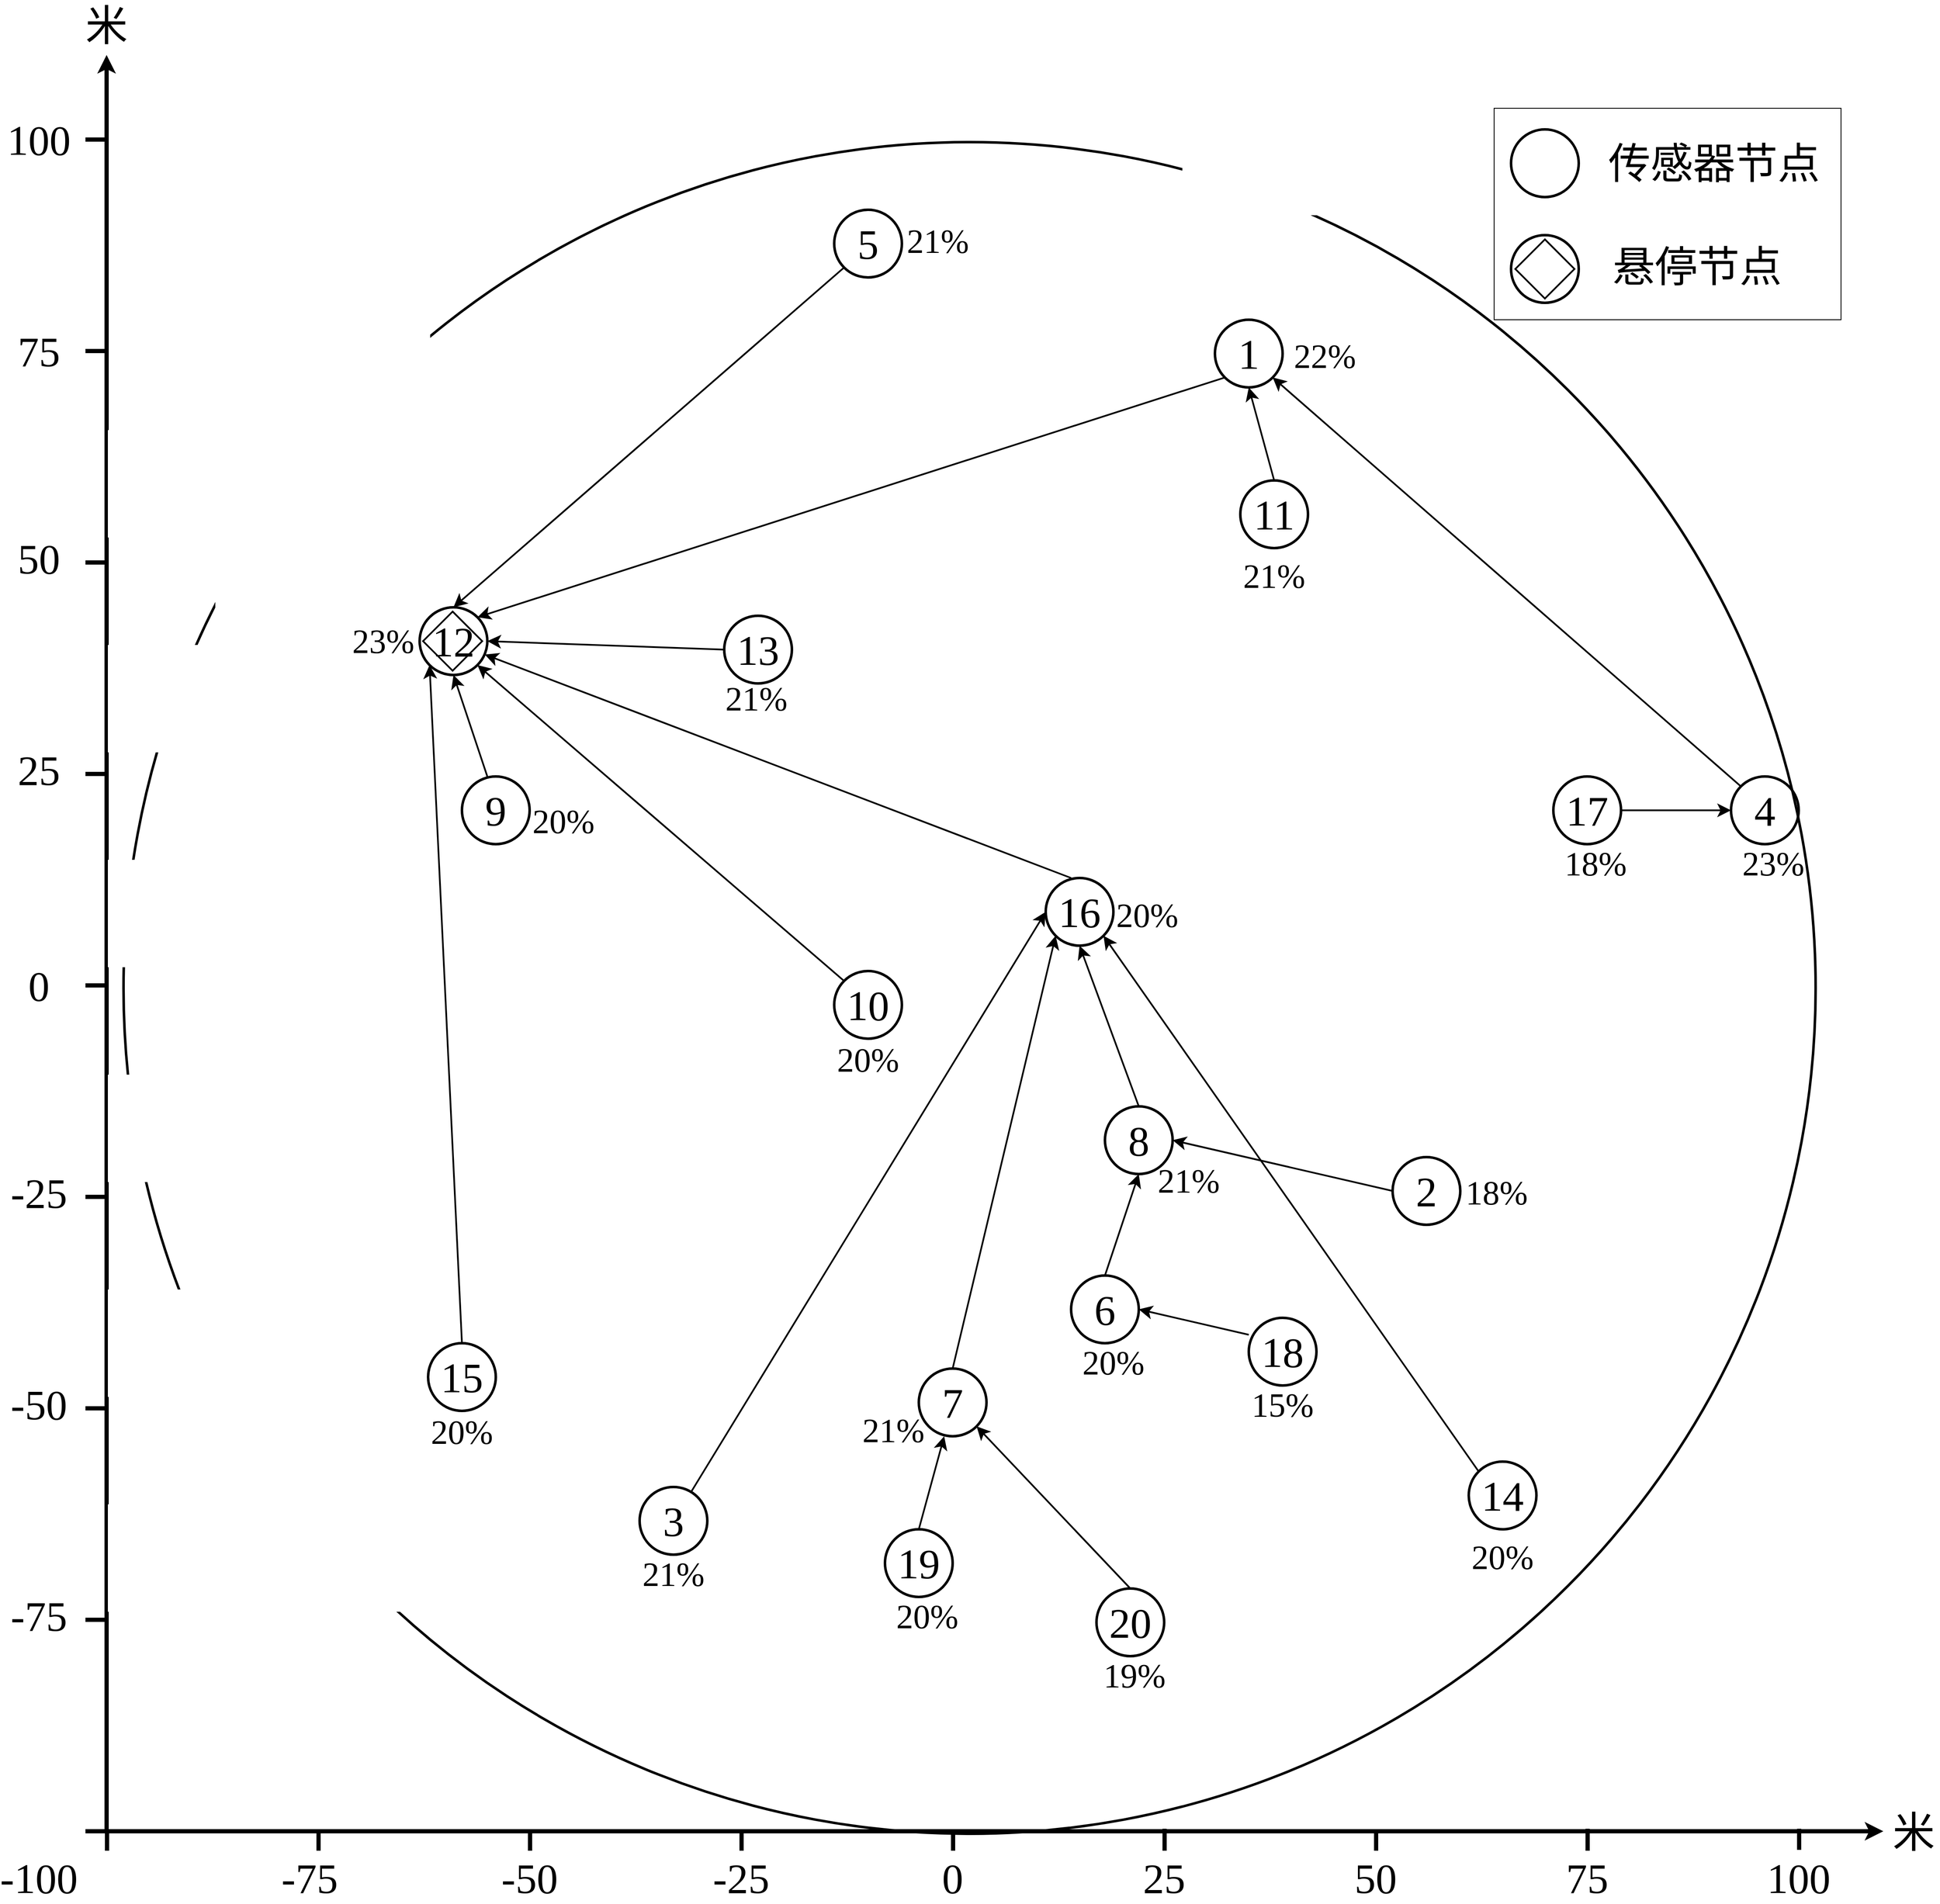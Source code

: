 <mxfile>
    <diagram id="aPLf3pl5vbSTdOxEfKkZ" name="Page-1">
        <mxGraphModel dx="4971" dy="3106" grid="1" gridSize="10" guides="1" tooltips="1" connect="1" arrows="1" fold="1" page="1" pageScale="1" pageWidth="827" pageHeight="1169" math="0" shadow="0">
            <root>
                <mxCell id="0"/>
                <mxCell id="1" parent="0"/>
                <mxCell id="2" value="" style="ellipse;whiteSpace=wrap;html=1;aspect=fixed;fontFamily=Times New Roman;fontSize=50;strokeWidth=3;fillColor=none;" vertex="1" parent="1">
                    <mxGeometry x="-1000" y="-1000" width="2000" height="2000" as="geometry"/>
                </mxCell>
                <mxCell id="3" style="edgeStyle=none;html=1;exitX=0;exitY=0;exitDx=0;exitDy=0;entryX=1;entryY=1;entryDx=0;entryDy=0;endSize=10;strokeWidth=2;" edge="1" parent="1" source="4" target="22">
                    <mxGeometry relative="1" as="geometry"/>
                </mxCell>
                <mxCell id="4" value="&lt;font face=&quot;Times New Roman&quot; style=&quot;font-size: 50px&quot;&gt;1&lt;/font&gt;" style="ellipse;whiteSpace=wrap;html=1;aspect=fixed;flipV=0;direction=north;rotation=0;strokeWidth=3;fillColor=none;" vertex="1" parent="1">
                    <mxGeometry x="290" y="-790" width="80" height="80" as="geometry"/>
                </mxCell>
                <mxCell id="5" style="edgeStyle=none;html=1;exitX=0.5;exitY=0;exitDx=0;exitDy=0;endSize=10;strokeWidth=2;entryX=0.5;entryY=1;entryDx=0;entryDy=0;" edge="1" parent="1" source="6" target="15">
                    <mxGeometry relative="1" as="geometry"/>
                </mxCell>
                <mxCell id="6" value="&lt;font face=&quot;Times New Roman&quot; style=&quot;font-size: 50px&quot;&gt;2&lt;/font&gt;" style="ellipse;whiteSpace=wrap;html=1;aspect=fixed;flipV=0;direction=north;rotation=0;strokeWidth=3;fillColor=none;" vertex="1" parent="1">
                    <mxGeometry x="500" y="200" width="80" height="80" as="geometry"/>
                </mxCell>
                <mxCell id="7" style="edgeStyle=none;html=1;entryX=0.5;entryY=0;entryDx=0;entryDy=0;endSize=10;strokeWidth=2;" edge="1" parent="1" source="8" target="30">
                    <mxGeometry relative="1" as="geometry"/>
                </mxCell>
                <mxCell id="8" value="&lt;font face=&quot;Times New Roman&quot; style=&quot;font-size: 50px&quot;&gt;3&lt;/font&gt;" style="ellipse;whiteSpace=wrap;html=1;aspect=fixed;flipV=0;direction=north;rotation=0;strokeWidth=3;fillColor=none;" vertex="1" parent="1">
                    <mxGeometry x="-390" y="590" width="80" height="80" as="geometry"/>
                </mxCell>
                <mxCell id="9" style="edgeStyle=none;html=1;exitX=1;exitY=0;exitDx=0;exitDy=0;entryX=0;entryY=1;entryDx=0;entryDy=0;endSize=10;strokeWidth=2;" edge="1" parent="1" source="10" target="4">
                    <mxGeometry relative="1" as="geometry"/>
                </mxCell>
                <mxCell id="10" value="4" style="ellipse;whiteSpace=wrap;html=1;aspect=fixed;flipV=0;direction=north;rotation=0;fontFamily=Times New Roman;fontSize=50;strokeWidth=3;fillColor=none;" vertex="1" parent="1">
                    <mxGeometry x="900" y="-250" width="80" height="80" as="geometry"/>
                </mxCell>
                <mxCell id="118" style="edgeStyle=none;html=1;exitX=0;exitY=0;exitDx=0;exitDy=0;entryX=1;entryY=0.5;entryDx=0;entryDy=0;strokeWidth=2;endSize=10;" edge="1" parent="1" source="11" target="22">
                    <mxGeometry relative="1" as="geometry"/>
                </mxCell>
                <mxCell id="11" value="&lt;font face=&quot;Times New Roman&quot; style=&quot;font-size: 50px&quot;&gt;5&lt;/font&gt;" style="ellipse;whiteSpace=wrap;html=1;aspect=fixed;flipV=0;direction=north;rotation=0;strokeWidth=3;fillColor=none;" vertex="1" parent="1">
                    <mxGeometry x="-160" y="-920" width="80" height="80" as="geometry"/>
                </mxCell>
                <mxCell id="12" value="&lt;font face=&quot;Times New Roman&quot; style=&quot;font-size: 50px&quot;&gt;6&lt;/font&gt;" style="ellipse;whiteSpace=wrap;html=1;aspect=fixed;flipV=0;direction=north;rotation=0;strokeWidth=3;fillColor=none;" vertex="1" parent="1">
                    <mxGeometry x="120" y="340" width="80" height="80" as="geometry"/>
                </mxCell>
                <mxCell id="13" value="&lt;font face=&quot;Times New Roman&quot; style=&quot;font-size: 50px&quot;&gt;7&lt;/font&gt;" style="ellipse;whiteSpace=wrap;html=1;aspect=fixed;flipV=0;direction=north;rotation=0;strokeWidth=3;fillColor=none;" vertex="1" parent="1">
                    <mxGeometry x="-60" y="450" width="80" height="80" as="geometry"/>
                </mxCell>
                <mxCell id="14" style="edgeStyle=none;html=1;exitX=1;exitY=0.5;exitDx=0;exitDy=0;entryX=0;entryY=0.5;entryDx=0;entryDy=0;strokeWidth=2;endSize=10;" edge="1" parent="1" source="15" target="30">
                    <mxGeometry relative="1" as="geometry"/>
                </mxCell>
                <mxCell id="15" value="&lt;font face=&quot;Times New Roman&quot; style=&quot;font-size: 50px&quot;&gt;8&lt;/font&gt;" style="ellipse;whiteSpace=wrap;html=1;aspect=fixed;flipV=0;direction=north;rotation=0;strokeWidth=3;fillColor=none;" vertex="1" parent="1">
                    <mxGeometry x="160" y="140" width="80" height="80" as="geometry"/>
                </mxCell>
                <mxCell id="16" style="edgeStyle=none;html=1;endSize=10;strokeWidth=2;entryX=0;entryY=0.5;entryDx=0;entryDy=0;" edge="1" parent="1" target="22">
                    <mxGeometry relative="1" as="geometry">
                        <mxPoint x="-570" y="-250" as="sourcePoint"/>
                    </mxGeometry>
                </mxCell>
                <mxCell id="17" value="&lt;font face=&quot;Times New Roman&quot; style=&quot;font-size: 50px&quot;&gt;9&lt;/font&gt;" style="ellipse;whiteSpace=wrap;html=1;aspect=fixed;flipV=0;direction=north;rotation=0;strokeWidth=3;fillColor=none;" vertex="1" parent="1">
                    <mxGeometry x="-600" y="-250" width="80" height="80" as="geometry"/>
                </mxCell>
                <mxCell id="18" value="&lt;font face=&quot;Times New Roman&quot; style=&quot;font-size: 50px&quot;&gt;10&lt;/font&gt;" style="ellipse;whiteSpace=wrap;html=1;aspect=fixed;flipV=0;direction=north;rotation=0;strokeWidth=3;fillColor=none;" vertex="1" parent="1">
                    <mxGeometry x="-160" y="-20" width="80" height="80" as="geometry"/>
                </mxCell>
                <mxCell id="19" style="edgeStyle=none;html=1;exitX=1;exitY=0.5;exitDx=0;exitDy=0;entryX=0;entryY=0.5;entryDx=0;entryDy=0;endSize=10;strokeWidth=2;" edge="1" parent="1" source="20" target="4">
                    <mxGeometry relative="1" as="geometry"/>
                </mxCell>
                <mxCell id="20" value="&lt;font style=&quot;font-size: 50px&quot; face=&quot;Times New Roman&quot;&gt;11&lt;/font&gt;" style="ellipse;whiteSpace=wrap;html=1;aspect=fixed;flipV=0;direction=north;rotation=0;strokeWidth=3;fillColor=none;" vertex="1" parent="1">
                    <mxGeometry x="320" y="-600" width="80" height="80" as="geometry"/>
                </mxCell>
                <mxCell id="22" value="&lt;font face=&quot;Times New Roman&quot; style=&quot;font-size: 50px&quot;&gt;12&lt;/font&gt;" style="ellipse;whiteSpace=wrap;html=1;aspect=fixed;flipV=0;direction=north;rotation=0;strokeWidth=3;fillColor=none;" vertex="1" parent="1">
                    <mxGeometry x="-650" y="-450" width="80" height="80" as="geometry"/>
                </mxCell>
                <mxCell id="23" style="edgeStyle=none;html=1;exitX=0.5;exitY=0;exitDx=0;exitDy=0;endSize=10;strokeWidth=2;" edge="1" parent="1" source="24">
                    <mxGeometry relative="1" as="geometry">
                        <mxPoint x="-570" y="-410" as="targetPoint"/>
                    </mxGeometry>
                </mxCell>
                <mxCell id="24" value="&lt;font face=&quot;Times New Roman&quot; style=&quot;font-size: 50px&quot;&gt;13&lt;/font&gt;" style="ellipse;whiteSpace=wrap;html=1;aspect=fixed;flipV=0;direction=north;rotation=0;strokeWidth=3;fillColor=none;" vertex="1" parent="1">
                    <mxGeometry x="-290" y="-440" width="80" height="80" as="geometry"/>
                </mxCell>
                <mxCell id="25" style="edgeStyle=none;html=1;exitX=1;exitY=0;exitDx=0;exitDy=0;endSize=10;strokeWidth=2;entryX=0;entryY=1;entryDx=0;entryDy=0;" edge="1" parent="1" source="26" target="30">
                    <mxGeometry relative="1" as="geometry"/>
                </mxCell>
                <mxCell id="26" value="&lt;font face=&quot;Times New Roman&quot; style=&quot;font-size: 50px&quot;&gt;14&lt;/font&gt;" style="ellipse;whiteSpace=wrap;html=1;aspect=fixed;flipV=0;direction=north;rotation=0;strokeWidth=3;fillColor=none;" vertex="1" parent="1">
                    <mxGeometry x="590" y="560" width="80" height="80" as="geometry"/>
                </mxCell>
                <mxCell id="27" style="edgeStyle=none;html=1;exitX=1;exitY=0.5;exitDx=0;exitDy=0;endSize=10;strokeWidth=2;entryX=0;entryY=0;entryDx=0;entryDy=0;" edge="1" parent="1" source="28" target="22">
                    <mxGeometry relative="1" as="geometry">
                        <mxPoint x="-390" y="610" as="targetPoint"/>
                    </mxGeometry>
                </mxCell>
                <mxCell id="28" value="&lt;font face=&quot;Times New Roman&quot; style=&quot;font-size: 50px&quot;&gt;15&lt;/font&gt;" style="ellipse;whiteSpace=wrap;html=1;aspect=fixed;flipV=0;direction=north;rotation=0;strokeWidth=3;fillColor=none;" vertex="1" parent="1">
                    <mxGeometry x="-640" y="420" width="80" height="80" as="geometry"/>
                </mxCell>
                <mxCell id="29" style="edgeStyle=none;html=1;strokeWidth=2;endSize=10;entryX=0.302;entryY=0.963;entryDx=0;entryDy=0;entryPerimeter=0;" edge="1" parent="1" target="22">
                    <mxGeometry relative="1" as="geometry">
                        <mxPoint x="120" y="-130" as="sourcePoint"/>
                        <mxPoint x="-570" y="-390" as="targetPoint"/>
                    </mxGeometry>
                </mxCell>
                <mxCell id="30" value="&lt;font face=&quot;Times New Roman&quot; style=&quot;font-size: 50px&quot;&gt;16&lt;/font&gt;" style="ellipse;whiteSpace=wrap;html=1;aspect=fixed;flipV=0;direction=north;rotation=0;strokeWidth=3;fillColor=none;" vertex="1" parent="1">
                    <mxGeometry x="90" y="-130" width="80" height="80" as="geometry"/>
                </mxCell>
                <mxCell id="31" style="edgeStyle=none;html=1;exitX=0.5;exitY=1;exitDx=0;exitDy=0;endSize=10;strokeWidth=2;entryX=0.5;entryY=0;entryDx=0;entryDy=0;" edge="1" parent="1" source="32" target="10">
                    <mxGeometry relative="1" as="geometry">
                        <mxPoint x="390.0" y="-530" as="targetPoint"/>
                    </mxGeometry>
                </mxCell>
                <mxCell id="32" value="&lt;font face=&quot;Times New Roman&quot; style=&quot;font-size: 50px&quot;&gt;17&lt;/font&gt;" style="ellipse;whiteSpace=wrap;html=1;aspect=fixed;flipV=0;direction=north;rotation=0;strokeWidth=3;fillColor=none;" vertex="1" parent="1">
                    <mxGeometry x="690" y="-250" width="80" height="80" as="geometry"/>
                </mxCell>
                <mxCell id="33" value="&lt;font face=&quot;Times New Roman&quot; style=&quot;font-size: 50px&quot;&gt;18&lt;/font&gt;" style="ellipse;whiteSpace=wrap;html=1;aspect=fixed;flipV=0;direction=north;rotation=0;strokeWidth=3;fillColor=none;" vertex="1" parent="1">
                    <mxGeometry x="330" y="390" width="80" height="80" as="geometry"/>
                </mxCell>
                <mxCell id="34" value="&lt;font face=&quot;Times New Roman&quot;&gt;&lt;span style=&quot;font-size: 50px&quot;&gt;19&lt;br&gt;&lt;/span&gt;&lt;/font&gt;" style="ellipse;whiteSpace=wrap;html=1;aspect=fixed;flipV=0;direction=north;rotation=0;strokeWidth=3;fillColor=none;" vertex="1" parent="1">
                    <mxGeometry x="-100" y="640" width="80" height="80" as="geometry"/>
                </mxCell>
                <mxCell id="35" value="&lt;font face=&quot;Times New Roman&quot; style=&quot;font-size: 50px&quot;&gt;20&lt;/font&gt;" style="ellipse;whiteSpace=wrap;html=1;aspect=fixed;flipV=0;direction=north;rotation=0;strokeWidth=3;fillColor=none;" vertex="1" parent="1">
                    <mxGeometry x="150" y="710" width="80" height="80" as="geometry"/>
                </mxCell>
                <mxCell id="36" value="" style="rounded=0;whiteSpace=wrap;html=1;fontFamily=Times New Roman;fontSize=50;fillColor=none;" vertex="1" parent="1">
                    <mxGeometry x="620" y="-1040" width="410" height="250" as="geometry"/>
                </mxCell>
                <mxCell id="37" value="" style="ellipse;whiteSpace=wrap;html=1;aspect=fixed;flipV=0;direction=north;rotation=0;strokeWidth=3;fillColor=none;" vertex="1" parent="1">
                    <mxGeometry x="640" y="-1015" width="80" height="80" as="geometry"/>
                </mxCell>
                <mxCell id="38" value="&lt;font face=&quot;宋体&quot;&gt;传感器节点&lt;/font&gt;" style="text;html=1;strokeColor=none;fillColor=none;align=center;verticalAlign=middle;whiteSpace=wrap;rounded=0;fontFamily=Times New Roman;fontSize=50;" vertex="1" parent="1">
                    <mxGeometry x="730" y="-990" width="300" height="30" as="geometry"/>
                </mxCell>
                <mxCell id="39" value="" style="group;strokeWidth=5;" vertex="1" connectable="0" parent="1">
                    <mxGeometry x="-1130" y="-1153" width="2276" height="2220" as="geometry"/>
                </mxCell>
                <mxCell id="40" value="" style="group" vertex="1" connectable="0" parent="39">
                    <mxGeometry y="2136" width="2276" height="84" as="geometry"/>
                </mxCell>
                <mxCell id="41" value="" style="endArrow=classic;html=1;fontFamily=宋体;fontSize=50;strokeWidth=5;" edge="1" parent="40">
                    <mxGeometry width="50" height="50" relative="1" as="geometry">
                        <mxPoint x="110" y="14" as="sourcePoint"/>
                        <mxPoint x="2210" y="14" as="targetPoint"/>
                    </mxGeometry>
                </mxCell>
                <mxCell id="42" value="&lt;font face=&quot;Times New Roman&quot;&gt;-100&lt;/font&gt;" style="text;html=1;strokeColor=none;fillColor=none;align=center;verticalAlign=middle;whiteSpace=wrap;rounded=0;fontFamily=宋体;fontSize=50;" vertex="1" parent="40">
                    <mxGeometry y="54" width="60" height="30" as="geometry"/>
                </mxCell>
                <mxCell id="43" value="" style="group;rotation=90;" vertex="1" connectable="0" parent="40">
                    <mxGeometry x="1097.5" y="-976" width="25" height="2000" as="geometry"/>
                </mxCell>
                <mxCell id="44" value="" style="endArrow=none;html=1;fontFamily=Times New Roman;fontSize=50;strokeWidth=5;" edge="1" parent="43">
                    <mxGeometry width="50" height="50" relative="1" as="geometry">
                        <mxPoint x="-987" y="988" as="sourcePoint"/>
                        <mxPoint x="-987" y="1013" as="targetPoint"/>
                    </mxGeometry>
                </mxCell>
                <mxCell id="45" value="" style="endArrow=none;html=1;fontFamily=Times New Roman;fontSize=50;strokeWidth=5;" edge="1" parent="43">
                    <mxGeometry width="50" height="50" relative="1" as="geometry">
                        <mxPoint x="13" y="988" as="sourcePoint"/>
                        <mxPoint x="13" y="1013" as="targetPoint"/>
                    </mxGeometry>
                </mxCell>
                <mxCell id="46" value="" style="endArrow=none;html=1;fontFamily=Times New Roman;fontSize=50;strokeWidth=5;" edge="1" parent="43">
                    <mxGeometry width="50" height="50" relative="1" as="geometry">
                        <mxPoint x="-487" y="988" as="sourcePoint"/>
                        <mxPoint x="-487" y="1013" as="targetPoint"/>
                    </mxGeometry>
                </mxCell>
                <mxCell id="47" value="" style="endArrow=none;html=1;fontFamily=Times New Roman;fontSize=50;strokeWidth=5;" edge="1" parent="43">
                    <mxGeometry width="50" height="50" relative="1" as="geometry">
                        <mxPoint x="513" y="988" as="sourcePoint"/>
                        <mxPoint x="513" y="1013" as="targetPoint"/>
                    </mxGeometry>
                </mxCell>
                <mxCell id="48" value="" style="group;rotation=90;" vertex="1" connectable="0" parent="43">
                    <mxGeometry x="-250" y="500" width="25" height="1000" as="geometry"/>
                </mxCell>
                <mxCell id="49" value="" style="endArrow=none;html=1;fontFamily=Times New Roman;fontSize=50;strokeWidth=5;" edge="1" parent="48">
                    <mxGeometry width="50" height="50" relative="1" as="geometry">
                        <mxPoint x="-487" y="488" as="sourcePoint"/>
                        <mxPoint x="-487" y="513" as="targetPoint"/>
                    </mxGeometry>
                </mxCell>
                <mxCell id="50" value="" style="endArrow=none;html=1;fontFamily=Times New Roman;fontSize=50;strokeWidth=5;" edge="1" parent="48">
                    <mxGeometry width="50" height="50" relative="1" as="geometry">
                        <mxPoint x="513" y="487" as="sourcePoint"/>
                        <mxPoint x="513" y="513" as="targetPoint"/>
                    </mxGeometry>
                </mxCell>
                <mxCell id="51" value="" style="group;rotation=90;" vertex="1" connectable="0" parent="43">
                    <mxGeometry x="250" y="500" width="25" height="1000" as="geometry"/>
                </mxCell>
                <mxCell id="52" value="" style="endArrow=none;html=1;fontFamily=Times New Roman;fontSize=50;strokeWidth=5;" edge="1" parent="51">
                    <mxGeometry width="50" height="50" relative="1" as="geometry">
                        <mxPoint x="-487" y="488" as="sourcePoint"/>
                        <mxPoint x="-487" y="513" as="targetPoint"/>
                    </mxGeometry>
                </mxCell>
                <mxCell id="53" value="" style="endArrow=none;html=1;fontFamily=Times New Roman;fontSize=50;strokeWidth=5;" edge="1" parent="51">
                    <mxGeometry width="50" height="50" relative="1" as="geometry">
                        <mxPoint x="513" y="487" as="sourcePoint"/>
                        <mxPoint x="513" y="513" as="targetPoint"/>
                    </mxGeometry>
                </mxCell>
                <mxCell id="54" value="" style="endArrow=none;html=1;fontFamily=Times New Roman;fontSize=50;strokeWidth=5;" edge="1" parent="43">
                    <mxGeometry width="50" height="50" relative="1" as="geometry">
                        <mxPoint x="1013" y="987" as="sourcePoint"/>
                        <mxPoint x="1013" y="1012" as="targetPoint"/>
                    </mxGeometry>
                </mxCell>
                <mxCell id="55" value="&lt;font face=&quot;Times New Roman&quot;&gt;100&lt;/font&gt;" style="text;html=1;strokeColor=none;fillColor=none;align=center;verticalAlign=middle;whiteSpace=wrap;rounded=0;fontFamily=宋体;fontSize=50;" vertex="1" parent="40">
                    <mxGeometry x="2080" y="54" width="60" height="30" as="geometry"/>
                </mxCell>
                <mxCell id="56" value="&lt;font face=&quot;Times New Roman&quot;&gt;0&lt;/font&gt;" style="text;html=1;strokeColor=none;fillColor=none;align=center;verticalAlign=middle;whiteSpace=wrap;rounded=0;fontFamily=宋体;fontSize=50;" vertex="1" parent="40">
                    <mxGeometry x="1080" y="54" width="60" height="30" as="geometry"/>
                </mxCell>
                <mxCell id="57" value="&lt;font face=&quot;Times New Roman&quot;&gt;75&lt;/font&gt;" style="text;html=1;strokeColor=none;fillColor=none;align=center;verticalAlign=middle;whiteSpace=wrap;rounded=0;fontFamily=宋体;fontSize=50;" vertex="1" parent="40">
                    <mxGeometry x="1830" y="54" width="60" height="30" as="geometry"/>
                </mxCell>
                <mxCell id="58" value="&lt;font face=&quot;Times New Roman&quot;&gt;50&lt;/font&gt;" style="text;html=1;strokeColor=none;fillColor=none;align=center;verticalAlign=middle;whiteSpace=wrap;rounded=0;fontFamily=宋体;fontSize=50;" vertex="1" parent="40">
                    <mxGeometry x="1580" y="54" width="60" height="30" as="geometry"/>
                </mxCell>
                <mxCell id="59" value="&lt;font face=&quot;Times New Roman&quot;&gt;25&lt;/font&gt;" style="text;html=1;strokeColor=none;fillColor=none;align=center;verticalAlign=middle;whiteSpace=wrap;rounded=0;fontFamily=宋体;fontSize=50;" vertex="1" parent="40">
                    <mxGeometry x="1330" y="54" width="60" height="30" as="geometry"/>
                </mxCell>
                <mxCell id="60" value="&lt;font face=&quot;Times New Roman&quot;&gt;-25&lt;/font&gt;" style="text;html=1;strokeColor=none;fillColor=none;align=center;verticalAlign=middle;whiteSpace=wrap;rounded=0;fontFamily=宋体;fontSize=50;" vertex="1" parent="40">
                    <mxGeometry x="830" y="54" width="60" height="30" as="geometry"/>
                </mxCell>
                <mxCell id="61" value="&lt;font face=&quot;Times New Roman&quot;&gt;-50&lt;/font&gt;" style="text;html=1;strokeColor=none;fillColor=none;align=center;verticalAlign=middle;whiteSpace=wrap;rounded=0;fontFamily=宋体;fontSize=50;" vertex="1" parent="40">
                    <mxGeometry x="580" y="54" width="60" height="30" as="geometry"/>
                </mxCell>
                <mxCell id="62" value="&lt;font face=&quot;Times New Roman&quot;&gt;-75&lt;/font&gt;" style="text;html=1;strokeColor=none;fillColor=none;align=center;verticalAlign=middle;whiteSpace=wrap;rounded=0;fontFamily=宋体;fontSize=50;" vertex="1" parent="40">
                    <mxGeometry x="320" y="54" width="60" height="30" as="geometry"/>
                </mxCell>
                <mxCell id="63" value="米" style="text;html=1;strokeColor=none;fillColor=none;align=center;verticalAlign=middle;whiteSpace=wrap;rounded=0;fontFamily=宋体;fontSize=50;" vertex="1" parent="40">
                    <mxGeometry x="2216" width="60" height="30" as="geometry"/>
                </mxCell>
                <mxCell id="64" value="" style="group" vertex="1" connectable="0" parent="39">
                    <mxGeometry width="140" height="2150" as="geometry"/>
                </mxCell>
                <mxCell id="65" value="" style="endArrow=classic;html=1;fontFamily=宋体;fontSize=50;strokeWidth=5;" edge="1" parent="64">
                    <mxGeometry width="50" height="50" relative="1" as="geometry">
                        <mxPoint x="110" y="2150" as="sourcePoint"/>
                        <mxPoint x="110" y="50" as="targetPoint"/>
                    </mxGeometry>
                </mxCell>
                <mxCell id="66" value="" style="group" vertex="1" connectable="0" parent="64">
                    <mxGeometry x="85" y="150" width="25" height="2000" as="geometry"/>
                </mxCell>
                <mxCell id="67" value="" style="endArrow=none;html=1;fontFamily=Times New Roman;fontSize=50;strokeWidth=5;" edge="1" parent="66">
                    <mxGeometry width="50" height="50" relative="1" as="geometry">
                        <mxPoint y="2000" as="sourcePoint"/>
                        <mxPoint x="25" y="2000" as="targetPoint"/>
                    </mxGeometry>
                </mxCell>
                <mxCell id="68" value="" style="endArrow=none;html=1;fontFamily=Times New Roman;fontSize=50;strokeWidth=5;" edge="1" parent="66">
                    <mxGeometry width="50" height="50" relative="1" as="geometry">
                        <mxPoint y="1000" as="sourcePoint"/>
                        <mxPoint x="25" y="1000" as="targetPoint"/>
                    </mxGeometry>
                </mxCell>
                <mxCell id="69" value="" style="endArrow=none;html=1;fontFamily=Times New Roman;fontSize=50;strokeWidth=5;" edge="1" parent="66">
                    <mxGeometry width="50" height="50" relative="1" as="geometry">
                        <mxPoint y="1500" as="sourcePoint"/>
                        <mxPoint x="25" y="1500" as="targetPoint"/>
                    </mxGeometry>
                </mxCell>
                <mxCell id="70" value="" style="endArrow=none;html=1;fontFamily=Times New Roman;fontSize=50;strokeWidth=5;" edge="1" parent="66">
                    <mxGeometry width="50" height="50" relative="1" as="geometry">
                        <mxPoint y="500" as="sourcePoint"/>
                        <mxPoint x="25" y="500" as="targetPoint"/>
                    </mxGeometry>
                </mxCell>
                <mxCell id="71" value="" style="group" vertex="1" connectable="0" parent="66">
                    <mxGeometry y="750" width="25" height="1000" as="geometry"/>
                </mxCell>
                <mxCell id="72" value="" style="endArrow=none;html=1;fontFamily=Times New Roman;fontSize=50;strokeWidth=5;" edge="1" parent="71">
                    <mxGeometry width="50" height="50" relative="1" as="geometry">
                        <mxPoint y="1000" as="sourcePoint"/>
                        <mxPoint x="25" y="1000" as="targetPoint"/>
                    </mxGeometry>
                </mxCell>
                <mxCell id="73" value="" style="endArrow=none;html=1;fontFamily=Times New Roman;fontSize=50;strokeWidth=5;" edge="1" parent="71">
                    <mxGeometry width="50" height="50" relative="1" as="geometry">
                        <mxPoint as="sourcePoint"/>
                        <mxPoint x="25" as="targetPoint"/>
                    </mxGeometry>
                </mxCell>
                <mxCell id="74" value="" style="group" vertex="1" connectable="0" parent="66">
                    <mxGeometry y="250" width="25" height="1000" as="geometry"/>
                </mxCell>
                <mxCell id="75" value="" style="endArrow=none;html=1;fontFamily=Times New Roman;fontSize=50;strokeWidth=5;" edge="1" parent="74">
                    <mxGeometry width="50" height="50" relative="1" as="geometry">
                        <mxPoint y="1000" as="sourcePoint"/>
                        <mxPoint x="25" y="1000" as="targetPoint"/>
                    </mxGeometry>
                </mxCell>
                <mxCell id="76" value="" style="endArrow=none;html=1;fontFamily=Times New Roman;fontSize=50;strokeWidth=5;" edge="1" parent="74">
                    <mxGeometry width="50" height="50" relative="1" as="geometry">
                        <mxPoint as="sourcePoint"/>
                        <mxPoint x="25" as="targetPoint"/>
                    </mxGeometry>
                </mxCell>
                <mxCell id="77" value="" style="endArrow=none;html=1;fontFamily=Times New Roman;fontSize=50;strokeWidth=5;" edge="1" parent="66">
                    <mxGeometry width="50" height="50" relative="1" as="geometry">
                        <mxPoint as="sourcePoint"/>
                        <mxPoint x="25" as="targetPoint"/>
                    </mxGeometry>
                </mxCell>
                <mxCell id="78" value="&lt;font face=&quot;Times New Roman&quot;&gt;100&lt;/font&gt;" style="text;html=1;strokeColor=none;fillColor=none;align=center;verticalAlign=middle;whiteSpace=wrap;rounded=0;fontFamily=宋体;fontSize=50;" vertex="1" parent="64">
                    <mxGeometry y="135" width="60" height="30" as="geometry"/>
                </mxCell>
                <mxCell id="79" value="&lt;font face=&quot;Times New Roman&quot;&gt;0&lt;/font&gt;" style="text;html=1;strokeColor=none;fillColor=none;align=center;verticalAlign=middle;whiteSpace=wrap;rounded=0;fontFamily=宋体;fontSize=50;" vertex="1" parent="64">
                    <mxGeometry y="1135" width="60" height="30" as="geometry"/>
                </mxCell>
                <mxCell id="80" value="&lt;font face=&quot;Times New Roman&quot;&gt;75&lt;/font&gt;" style="text;html=1;strokeColor=none;fillColor=none;align=center;verticalAlign=middle;whiteSpace=wrap;rounded=0;fontFamily=宋体;fontSize=50;" vertex="1" parent="64">
                    <mxGeometry y="385" width="60" height="30" as="geometry"/>
                </mxCell>
                <mxCell id="81" value="&lt;font face=&quot;Times New Roman&quot;&gt;50&lt;/font&gt;" style="text;html=1;strokeColor=none;fillColor=none;align=center;verticalAlign=middle;whiteSpace=wrap;rounded=0;fontFamily=宋体;fontSize=50;" vertex="1" parent="64">
                    <mxGeometry y="630" width="60" height="30" as="geometry"/>
                </mxCell>
                <mxCell id="82" value="&lt;font face=&quot;Times New Roman&quot;&gt;25&lt;/font&gt;" style="text;html=1;strokeColor=none;fillColor=none;align=center;verticalAlign=middle;whiteSpace=wrap;rounded=0;fontFamily=宋体;fontSize=50;" vertex="1" parent="64">
                    <mxGeometry y="880" width="60" height="30" as="geometry"/>
                </mxCell>
                <mxCell id="83" value="&lt;font face=&quot;Times New Roman&quot;&gt;-25&lt;/font&gt;" style="text;html=1;strokeColor=none;fillColor=none;align=center;verticalAlign=middle;whiteSpace=wrap;rounded=0;fontFamily=宋体;fontSize=50;" vertex="1" parent="64">
                    <mxGeometry y="1380" width="60" height="30" as="geometry"/>
                </mxCell>
                <mxCell id="84" value="&lt;font face=&quot;Times New Roman&quot;&gt;-50&lt;/font&gt;" style="text;html=1;strokeColor=none;fillColor=none;align=center;verticalAlign=middle;whiteSpace=wrap;rounded=0;fontFamily=宋体;fontSize=50;" vertex="1" parent="64">
                    <mxGeometry y="1630" width="60" height="30" as="geometry"/>
                </mxCell>
                <mxCell id="85" value="&lt;font face=&quot;Times New Roman&quot;&gt;-75&lt;/font&gt;" style="text;html=1;strokeColor=none;fillColor=none;align=center;verticalAlign=middle;whiteSpace=wrap;rounded=0;fontFamily=宋体;fontSize=50;" vertex="1" parent="64">
                    <mxGeometry y="1880" width="60" height="30" as="geometry"/>
                </mxCell>
                <mxCell id="86" value="米" style="text;html=1;strokeColor=none;fillColor=none;align=center;verticalAlign=middle;whiteSpace=wrap;rounded=0;fontFamily=宋体;fontSize=50;" vertex="1" parent="64">
                    <mxGeometry x="80" width="60" height="30" as="geometry"/>
                </mxCell>
                <mxCell id="87" value="&lt;font face=&quot;宋体&quot;&gt;悬停节点&lt;/font&gt;" style="text;html=1;strokeColor=none;fillColor=none;align=center;verticalAlign=middle;whiteSpace=wrap;rounded=0;fontFamily=Times New Roman;fontSize=50;" vertex="1" parent="39">
                    <mxGeometry x="1840" y="285" width="300" height="30" as="geometry"/>
                </mxCell>
                <mxCell id="89" value="&lt;font face=&quot;Times New Roman&quot; style=&quot;font-size: 40px&quot;&gt;23%&lt;/font&gt;" style="text;html=1;strokeColor=none;fillColor=none;align=center;verticalAlign=middle;whiteSpace=wrap;rounded=0;" vertex="1" parent="39">
                    <mxGeometry x="407" y="728" width="60" height="30" as="geometry"/>
                </mxCell>
                <mxCell id="90" value="&lt;font face=&quot;Times New Roman&quot; style=&quot;font-size: 40px&quot;&gt;20%&lt;/font&gt;" style="text;html=1;strokeColor=none;fillColor=none;align=center;verticalAlign=middle;whiteSpace=wrap;rounded=0;" vertex="1" parent="39">
                    <mxGeometry x="620" y="941" width="60" height="30" as="geometry"/>
                </mxCell>
                <mxCell id="91" value="&lt;font face=&quot;Times New Roman&quot; style=&quot;font-size: 40px&quot;&gt;21%&lt;/font&gt;" style="text;html=1;strokeColor=none;fillColor=none;align=center;verticalAlign=middle;whiteSpace=wrap;rounded=0;" vertex="1" parent="39">
                    <mxGeometry x="848" y="796" width="60" height="30" as="geometry"/>
                </mxCell>
                <mxCell id="92" value="&lt;font face=&quot;Times New Roman&quot; style=&quot;font-size: 40px&quot;&gt;21%&lt;/font&gt;" style="text;html=1;strokeColor=none;fillColor=none;align=center;verticalAlign=middle;whiteSpace=wrap;rounded=0;" vertex="1" parent="39">
                    <mxGeometry x="1064" y="255" width="57" height="30" as="geometry"/>
                </mxCell>
                <mxCell id="93" value="&lt;font face=&quot;Times New Roman&quot; style=&quot;font-size: 40px&quot;&gt;22%&lt;/font&gt;" style="text;html=1;strokeColor=none;fillColor=none;align=center;verticalAlign=middle;whiteSpace=wrap;rounded=0;" vertex="1" parent="39">
                    <mxGeometry x="1520" y="391" width="60" height="30" as="geometry"/>
                </mxCell>
                <mxCell id="94" value="&lt;font face=&quot;Times New Roman&quot; style=&quot;font-size: 40px&quot;&gt;20%&lt;/font&gt;" style="text;html=1;strokeColor=none;fillColor=none;align=center;verticalAlign=middle;whiteSpace=wrap;rounded=0;" vertex="1" parent="39">
                    <mxGeometry x="980" y="1223" width="60" height="30" as="geometry"/>
                </mxCell>
                <mxCell id="95" value="&lt;font face=&quot;Times New Roman&quot; style=&quot;font-size: 40px&quot;&gt;21%&lt;/font&gt;" style="text;html=1;strokeColor=none;fillColor=none;align=center;verticalAlign=middle;whiteSpace=wrap;rounded=0;" vertex="1" parent="39">
                    <mxGeometry x="1359" y="1366" width="60" height="30" as="geometry"/>
                </mxCell>
                <mxCell id="96" value="&lt;font face=&quot;Times New Roman&quot; style=&quot;font-size: 40px&quot;&gt;18%&lt;/font&gt;" style="text;html=1;strokeColor=none;fillColor=none;align=center;verticalAlign=middle;whiteSpace=wrap;rounded=0;" vertex="1" parent="39">
                    <mxGeometry x="1723" y="1380" width="60" height="30" as="geometry"/>
                </mxCell>
                <mxCell id="97" value="&lt;font face=&quot;Times New Roman&quot; style=&quot;font-size: 40px&quot;&gt;20%&lt;/font&gt;" style="text;html=1;strokeColor=none;fillColor=none;align=center;verticalAlign=middle;whiteSpace=wrap;rounded=0;" vertex="1" parent="39">
                    <mxGeometry x="1270" y="1581" width="60" height="30" as="geometry"/>
                </mxCell>
                <mxCell id="98" value="&lt;font face=&quot;Times New Roman&quot; style=&quot;font-size: 40px&quot;&gt;15%&lt;/font&gt;" style="text;html=1;strokeColor=none;fillColor=none;align=center;verticalAlign=middle;whiteSpace=wrap;rounded=0;" vertex="1" parent="39">
                    <mxGeometry x="1470" y="1631" width="60" height="30" as="geometry"/>
                </mxCell>
                <mxCell id="99" value="&lt;font face=&quot;Times New Roman&quot; style=&quot;font-size: 40px&quot;&gt;21%&lt;/font&gt;" style="text;html=1;strokeColor=none;fillColor=none;align=center;verticalAlign=middle;whiteSpace=wrap;rounded=0;" vertex="1" parent="39">
                    <mxGeometry x="750" y="1831" width="60" height="30" as="geometry"/>
                </mxCell>
                <mxCell id="100" value="&lt;font face=&quot;Times New Roman&quot; style=&quot;font-size: 40px&quot;&gt;20%&lt;/font&gt;" style="text;html=1;strokeColor=none;fillColor=none;align=center;verticalAlign=middle;whiteSpace=wrap;rounded=0;" vertex="1" parent="39">
                    <mxGeometry x="1050" y="1881" width="60" height="30" as="geometry"/>
                </mxCell>
                <mxCell id="101" value="&lt;font face=&quot;Times New Roman&quot; style=&quot;font-size: 40px&quot;&gt;19%&lt;/font&gt;" style="text;html=1;strokeColor=none;fillColor=none;align=center;verticalAlign=middle;whiteSpace=wrap;rounded=0;" vertex="1" parent="39">
                    <mxGeometry x="1295" y="1951" width="60" height="30" as="geometry"/>
                </mxCell>
                <mxCell id="102" value="&lt;font face=&quot;Times New Roman&quot; style=&quot;font-size: 40px&quot;&gt;20%&lt;/font&gt;" style="text;html=1;strokeColor=none;fillColor=none;align=center;verticalAlign=middle;whiteSpace=wrap;rounded=0;" vertex="1" parent="39">
                    <mxGeometry x="1730" y="1811" width="60" height="30" as="geometry"/>
                </mxCell>
                <mxCell id="103" value="&lt;font face=&quot;Times New Roman&quot; style=&quot;font-size: 40px&quot;&gt;23%&lt;/font&gt;" style="text;html=1;strokeColor=none;fillColor=none;align=center;verticalAlign=middle;whiteSpace=wrap;rounded=0;" vertex="1" parent="39">
                    <mxGeometry x="2050" y="991" width="60" height="30" as="geometry"/>
                </mxCell>
                <mxCell id="104" value="&lt;font face=&quot;Times New Roman&quot; style=&quot;font-size: 40px&quot;&gt;18%&lt;/font&gt;" style="text;html=1;strokeColor=none;fillColor=none;align=center;verticalAlign=middle;whiteSpace=wrap;rounded=0;" vertex="1" parent="39">
                    <mxGeometry x="1840" y="991" width="60" height="30" as="geometry"/>
                </mxCell>
                <mxCell id="105" value="&lt;font face=&quot;Times New Roman&quot; style=&quot;font-size: 40px&quot;&gt;21%&lt;/font&gt;" style="text;html=1;strokeColor=none;fillColor=none;align=center;verticalAlign=middle;whiteSpace=wrap;rounded=0;" vertex="1" parent="39">
                    <mxGeometry x="1460" y="651" width="60" height="30" as="geometry"/>
                </mxCell>
                <mxCell id="117" value="" style="rhombus;whiteSpace=wrap;html=1;strokeWidth=2;fillColor=none;" vertex="1" parent="39">
                    <mxGeometry x="484" y="708" width="70" height="70" as="geometry"/>
                </mxCell>
                <mxCell id="115" value="&lt;font face=&quot;Times New Roman&quot; style=&quot;font-size: 40px&quot;&gt;21%&lt;/font&gt;" style="text;html=1;strokeColor=none;fillColor=none;align=center;verticalAlign=middle;whiteSpace=wrap;rounded=0;" vertex="1" parent="39">
                    <mxGeometry x="1010" y="1661" width="60" height="30" as="geometry"/>
                </mxCell>
                <mxCell id="106" value="" style="ellipse;whiteSpace=wrap;html=1;aspect=fixed;flipV=0;direction=north;rotation=0;strokeWidth=3;fillColor=none;" vertex="1" parent="1">
                    <mxGeometry x="640" y="-890" width="80" height="80" as="geometry"/>
                </mxCell>
                <mxCell id="107" value="" style="rhombus;whiteSpace=wrap;html=1;strokeWidth=2;fillColor=none;" vertex="1" parent="1">
                    <mxGeometry x="645" y="-885" width="70" height="70" as="geometry"/>
                </mxCell>
                <mxCell id="108" style="edgeStyle=none;html=1;exitX=1;exitY=0;exitDx=0;exitDy=0;strokeWidth=2;endSize=10;entryX=0;entryY=1;entryDx=0;entryDy=0;" edge="1" parent="1" source="18" target="22">
                    <mxGeometry relative="1" as="geometry">
                        <mxPoint x="210" y="150" as="sourcePoint"/>
                        <mxPoint x="-120" y="-840" as="targetPoint"/>
                    </mxGeometry>
                </mxCell>
                <mxCell id="109" style="edgeStyle=none;html=1;entryX=0;entryY=0.5;entryDx=0;entryDy=0;strokeWidth=2;endSize=10;exitX=1;exitY=0.5;exitDx=0;exitDy=0;" edge="1" parent="1" target="15" source="12">
                    <mxGeometry relative="1" as="geometry">
                        <mxPoint x="200" y="390" as="sourcePoint"/>
                        <mxPoint x="111.716" y="-51.716" as="targetPoint"/>
                    </mxGeometry>
                </mxCell>
                <mxCell id="110" style="edgeStyle=none;html=1;strokeWidth=2;endSize=10;entryX=0;entryY=0;entryDx=0;entryDy=0;exitX=1;exitY=0.5;exitDx=0;exitDy=0;" edge="1" parent="1" source="13" target="30">
                    <mxGeometry relative="1" as="geometry">
                        <mxPoint x="8" y="462" as="sourcePoint"/>
                        <mxPoint x="130" y="400" as="targetPoint"/>
                    </mxGeometry>
                </mxCell>
                <mxCell id="111" style="edgeStyle=none;html=1;strokeWidth=2;endSize=10;entryX=0.5;entryY=1;entryDx=0;entryDy=0;" edge="1" parent="1" target="12">
                    <mxGeometry relative="1" as="geometry">
                        <mxPoint x="330" y="410" as="sourcePoint"/>
                        <mxPoint x="-120" y="60" as="targetPoint"/>
                    </mxGeometry>
                </mxCell>
                <mxCell id="112" style="edgeStyle=none;html=1;strokeWidth=2;exitX=1;exitY=0.5;exitDx=0;exitDy=0;endSize=10;" edge="1" parent="1" source="34">
                    <mxGeometry relative="1" as="geometry">
                        <mxPoint x="340.0" y="440" as="sourcePoint"/>
                        <mxPoint x="-30" y="530" as="targetPoint"/>
                    </mxGeometry>
                </mxCell>
                <mxCell id="113" style="edgeStyle=none;html=1;entryX=0;entryY=1;entryDx=0;entryDy=0;strokeWidth=2;endSize=10;exitX=1;exitY=0.5;exitDx=0;exitDy=0;" edge="1" parent="1" source="35" target="13">
                    <mxGeometry relative="1" as="geometry">
                        <mxPoint x="130" y="730" as="sourcePoint"/>
                        <mxPoint x="-38.284" y="528.284" as="targetPoint"/>
                    </mxGeometry>
                </mxCell>
                <mxCell id="114" value="&lt;font face=&quot;Times New Roman&quot; style=&quot;font-size: 40px&quot;&gt;20%&lt;/font&gt;" style="text;html=1;strokeColor=none;fillColor=none;align=center;verticalAlign=middle;whiteSpace=wrap;rounded=0;" vertex="1" parent="1">
                    <mxGeometry x="180" y="-101" width="60" height="30" as="geometry"/>
                </mxCell>
                <mxCell id="116" value="&lt;font face=&quot;Times New Roman&quot; style=&quot;font-size: 40px&quot;&gt;20%&lt;/font&gt;" style="text;html=1;strokeColor=none;fillColor=none;align=center;verticalAlign=middle;whiteSpace=wrap;rounded=0;" vertex="1" parent="1">
                    <mxGeometry x="-630" y="510" width="60" height="30" as="geometry"/>
                </mxCell>
            </root>
        </mxGraphModel>
    </diagram>
</mxfile>